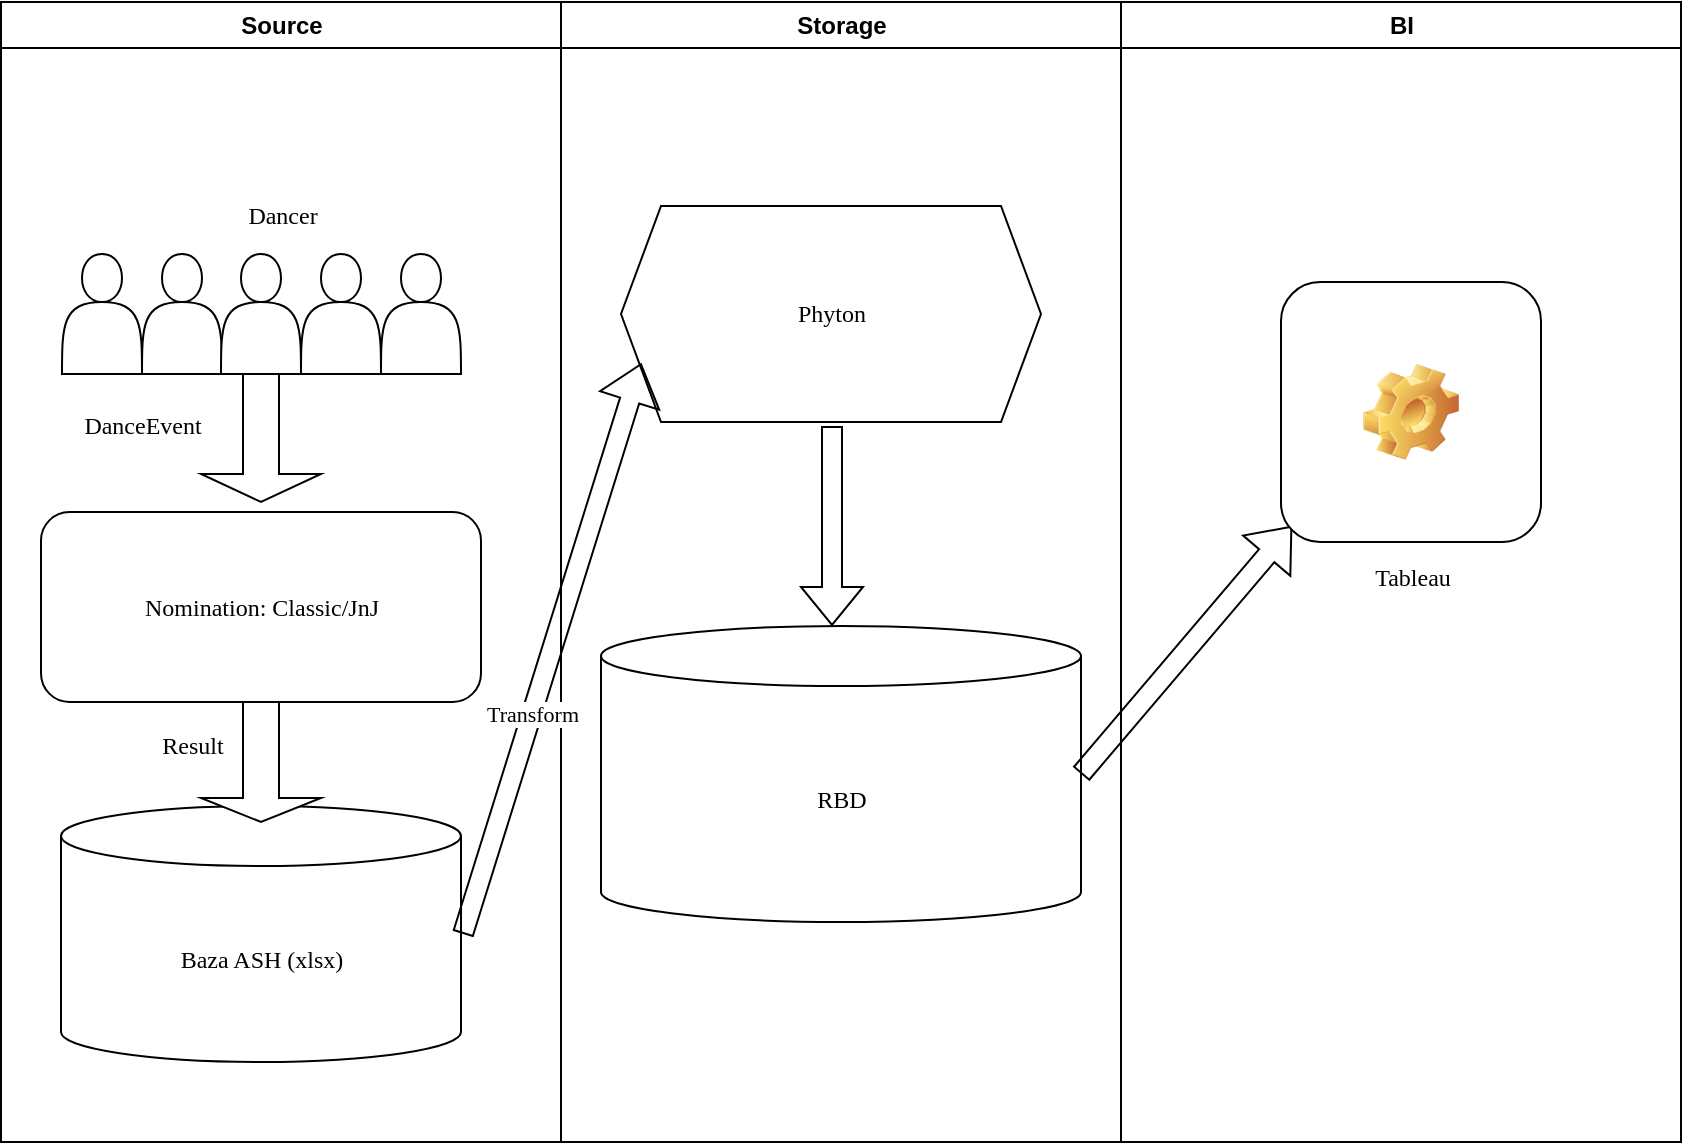 <mxfile version="20.2.7" type="github">
  <diagram name="Page-1" id="e7e014a7-5840-1c2e-5031-d8a46d1fe8dd">
    <mxGraphModel dx="996" dy="608" grid="1" gridSize="10" guides="1" tooltips="1" connect="1" arrows="1" fold="1" page="1" pageScale="1" pageWidth="1169" pageHeight="826" background="none" math="0" shadow="0">
      <root>
        <mxCell id="0" />
        <mxCell id="1" parent="0" />
        <mxCell id="2" value="Source" style="swimlane;whiteSpace=wrap" parent="1" vertex="1">
          <mxGeometry x="164.5" y="128" width="280" height="570" as="geometry" />
        </mxCell>
        <mxCell id="npsQW_U2eo6fxlSEJvAF-49" value="Nomination: Classic/JnJ" style="rounded=1;whiteSpace=wrap;html=1;fontFamily=Verdana;" vertex="1" parent="2">
          <mxGeometry x="20" y="255" width="220" height="95" as="geometry" />
        </mxCell>
        <mxCell id="npsQW_U2eo6fxlSEJvAF-62" value="Baza ASH (xlsx)" style="shape=cylinder3;whiteSpace=wrap;html=1;boundedLbl=1;backgroundOutline=1;size=15;fontFamily=Verdana;" vertex="1" parent="2">
          <mxGeometry x="30" y="402" width="200" height="128" as="geometry" />
        </mxCell>
        <mxCell id="npsQW_U2eo6fxlSEJvAF-70" value="" style="shape=singleArrow;direction=south;whiteSpace=wrap;html=1;fontFamily=Verdana;" vertex="1" parent="2">
          <mxGeometry x="100" y="180" width="60" height="70" as="geometry" />
        </mxCell>
        <mxCell id="npsQW_U2eo6fxlSEJvAF-71" value="" style="shape=singleArrow;direction=south;whiteSpace=wrap;html=1;fontFamily=Verdana;" vertex="1" parent="2">
          <mxGeometry x="100" y="350" width="60" height="60" as="geometry" />
        </mxCell>
        <mxCell id="npsQW_U2eo6fxlSEJvAF-73" value="" style="shape=actor;whiteSpace=wrap;html=1;fontFamily=Verdana;" vertex="1" parent="2">
          <mxGeometry x="30.5" y="126" width="40" height="60" as="geometry" />
        </mxCell>
        <mxCell id="npsQW_U2eo6fxlSEJvAF-74" value="" style="shape=actor;whiteSpace=wrap;html=1;fontFamily=Verdana;" vertex="1" parent="2">
          <mxGeometry x="70.5" y="126" width="40" height="60" as="geometry" />
        </mxCell>
        <mxCell id="npsQW_U2eo6fxlSEJvAF-75" value="" style="shape=actor;whiteSpace=wrap;html=1;fontFamily=Verdana;" vertex="1" parent="2">
          <mxGeometry x="110" y="126" width="40" height="60" as="geometry" />
        </mxCell>
        <mxCell id="npsQW_U2eo6fxlSEJvAF-76" value="" style="shape=actor;whiteSpace=wrap;html=1;fontFamily=Verdana;" vertex="1" parent="2">
          <mxGeometry x="150" y="126" width="40" height="60" as="geometry" />
        </mxCell>
        <mxCell id="npsQW_U2eo6fxlSEJvAF-77" value="" style="shape=actor;whiteSpace=wrap;html=1;fontFamily=Verdana;" vertex="1" parent="2">
          <mxGeometry x="190" y="126" width="40" height="60" as="geometry" />
        </mxCell>
        <mxCell id="npsQW_U2eo6fxlSEJvAF-78" value="Dancer" style="text;html=1;align=center;verticalAlign=middle;resizable=0;points=[];autosize=1;strokeColor=none;fillColor=none;fontFamily=Verdana;" vertex="1" parent="2">
          <mxGeometry x="105" y="92" width="70" height="30" as="geometry" />
        </mxCell>
        <mxCell id="npsQW_U2eo6fxlSEJvAF-80" value="DanceEvent" style="text;html=1;align=center;verticalAlign=middle;resizable=0;points=[];autosize=1;strokeColor=none;fillColor=none;fontFamily=Verdana;" vertex="1" parent="2">
          <mxGeometry x="20" y="197" width="100" height="30" as="geometry" />
        </mxCell>
        <mxCell id="3" value="Storage" style="swimlane;whiteSpace=wrap" parent="1" vertex="1">
          <mxGeometry x="444.5" y="128" width="280" height="570" as="geometry" />
        </mxCell>
        <mxCell id="npsQW_U2eo6fxlSEJvAF-65" value="Phyton" style="shape=hexagon;perimeter=hexagonPerimeter2;whiteSpace=wrap;html=1;fixedSize=1;fontFamily=Verdana;" vertex="1" parent="3">
          <mxGeometry x="30" y="102" width="210" height="108" as="geometry" />
        </mxCell>
        <mxCell id="npsQW_U2eo6fxlSEJvAF-67" value="RBD" style="shape=cylinder3;whiteSpace=wrap;html=1;boundedLbl=1;backgroundOutline=1;size=15;fontFamily=Verdana;" vertex="1" parent="3">
          <mxGeometry x="20" y="312" width="240" height="148" as="geometry" />
        </mxCell>
        <mxCell id="4" value="BI" style="swimlane;whiteSpace=wrap" parent="1" vertex="1">
          <mxGeometry x="724.5" y="128" width="280" height="570" as="geometry" />
        </mxCell>
        <mxCell id="npsQW_U2eo6fxlSEJvAF-68" value="" style="shape=flexArrow;endArrow=classic;html=1;rounded=0;fontFamily=Verdana;exitX=1;exitY=0.5;exitDx=0;exitDy=0;exitPerimeter=0;" edge="1" parent="4" source="npsQW_U2eo6fxlSEJvAF-67">
          <mxGeometry width="50" height="50" relative="1" as="geometry">
            <mxPoint x="105.5" y="332" as="sourcePoint" />
            <mxPoint x="85.5" y="262" as="targetPoint" />
          </mxGeometry>
        </mxCell>
        <mxCell id="npsQW_U2eo6fxlSEJvAF-69" value="Tableau" style="icon;html=1;image=img/clipart/Gear_128x128.png;fontFamily=Verdana;" vertex="1" parent="4">
          <mxGeometry x="80" y="140" width="130" height="130" as="geometry" />
        </mxCell>
        <mxCell id="npsQW_U2eo6fxlSEJvAF-63" value="" style="shape=flexArrow;endArrow=classic;html=1;rounded=0;fontFamily=Verdana;exitX=1;exitY=0.5;exitDx=0;exitDy=0;exitPerimeter=0;entryX=0;entryY=0.75;entryDx=0;entryDy=0;" edge="1" parent="1">
          <mxGeometry width="50" height="50" relative="1" as="geometry">
            <mxPoint x="395.5" y="594" as="sourcePoint" />
            <mxPoint x="484.63" y="308.652" as="targetPoint" />
          </mxGeometry>
        </mxCell>
        <mxCell id="npsQW_U2eo6fxlSEJvAF-81" value="Transform" style="edgeLabel;html=1;align=center;verticalAlign=middle;resizable=0;points=[];fontFamily=Verdana;" vertex="1" connectable="0" parent="npsQW_U2eo6fxlSEJvAF-63">
          <mxGeometry x="-0.225" relative="1" as="geometry">
            <mxPoint as="offset" />
          </mxGeometry>
        </mxCell>
        <mxCell id="npsQW_U2eo6fxlSEJvAF-66" value="" style="shape=flexArrow;endArrow=classic;html=1;rounded=0;fontFamily=Verdana;" edge="1" parent="1">
          <mxGeometry width="50" height="50" relative="1" as="geometry">
            <mxPoint x="580" y="340" as="sourcePoint" />
            <mxPoint x="580" y="440" as="targetPoint" />
          </mxGeometry>
        </mxCell>
        <mxCell id="npsQW_U2eo6fxlSEJvAF-79" value="Result" style="text;html=1;align=center;verticalAlign=middle;resizable=0;points=[];autosize=1;strokeColor=none;fillColor=none;fontFamily=Verdana;" vertex="1" parent="1">
          <mxGeometry x="230" y="485" width="60" height="30" as="geometry" />
        </mxCell>
      </root>
    </mxGraphModel>
  </diagram>
</mxfile>
